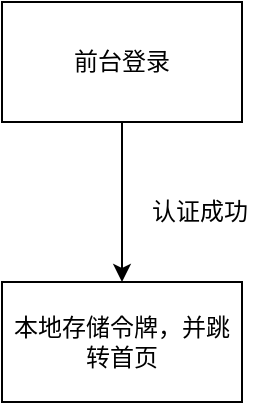 <mxfile version="22.1.4" type="github">
  <diagram name="第 1 页" id="qJCGqf8awdJ837jKPuQ6">
    <mxGraphModel dx="1426" dy="769" grid="1" gridSize="10" guides="1" tooltips="1" connect="1" arrows="1" fold="1" page="1" pageScale="1" pageWidth="827" pageHeight="1169" math="0" shadow="0">
      <root>
        <mxCell id="0" />
        <mxCell id="1" parent="0" />
        <mxCell id="OHvQmX5lEqg-VTKBzFHW-3" value="" style="edgeStyle=orthogonalEdgeStyle;rounded=0;orthogonalLoop=1;jettySize=auto;html=1;" edge="1" parent="1" source="OHvQmX5lEqg-VTKBzFHW-1" target="OHvQmX5lEqg-VTKBzFHW-2">
          <mxGeometry relative="1" as="geometry" />
        </mxCell>
        <mxCell id="OHvQmX5lEqg-VTKBzFHW-1" value="前台登录" style="rounded=0;whiteSpace=wrap;html=1;" vertex="1" parent="1">
          <mxGeometry x="180" y="120" width="120" height="60" as="geometry" />
        </mxCell>
        <mxCell id="OHvQmX5lEqg-VTKBzFHW-2" value="本地存储令牌，并跳转首页" style="whiteSpace=wrap;html=1;rounded=0;" vertex="1" parent="1">
          <mxGeometry x="180" y="260" width="120" height="60" as="geometry" />
        </mxCell>
        <mxCell id="OHvQmX5lEqg-VTKBzFHW-4" value="认证成功" style="text;html=1;strokeColor=none;fillColor=none;align=center;verticalAlign=middle;whiteSpace=wrap;rounded=0;" vertex="1" parent="1">
          <mxGeometry x="249" y="210" width="60" height="30" as="geometry" />
        </mxCell>
      </root>
    </mxGraphModel>
  </diagram>
</mxfile>
